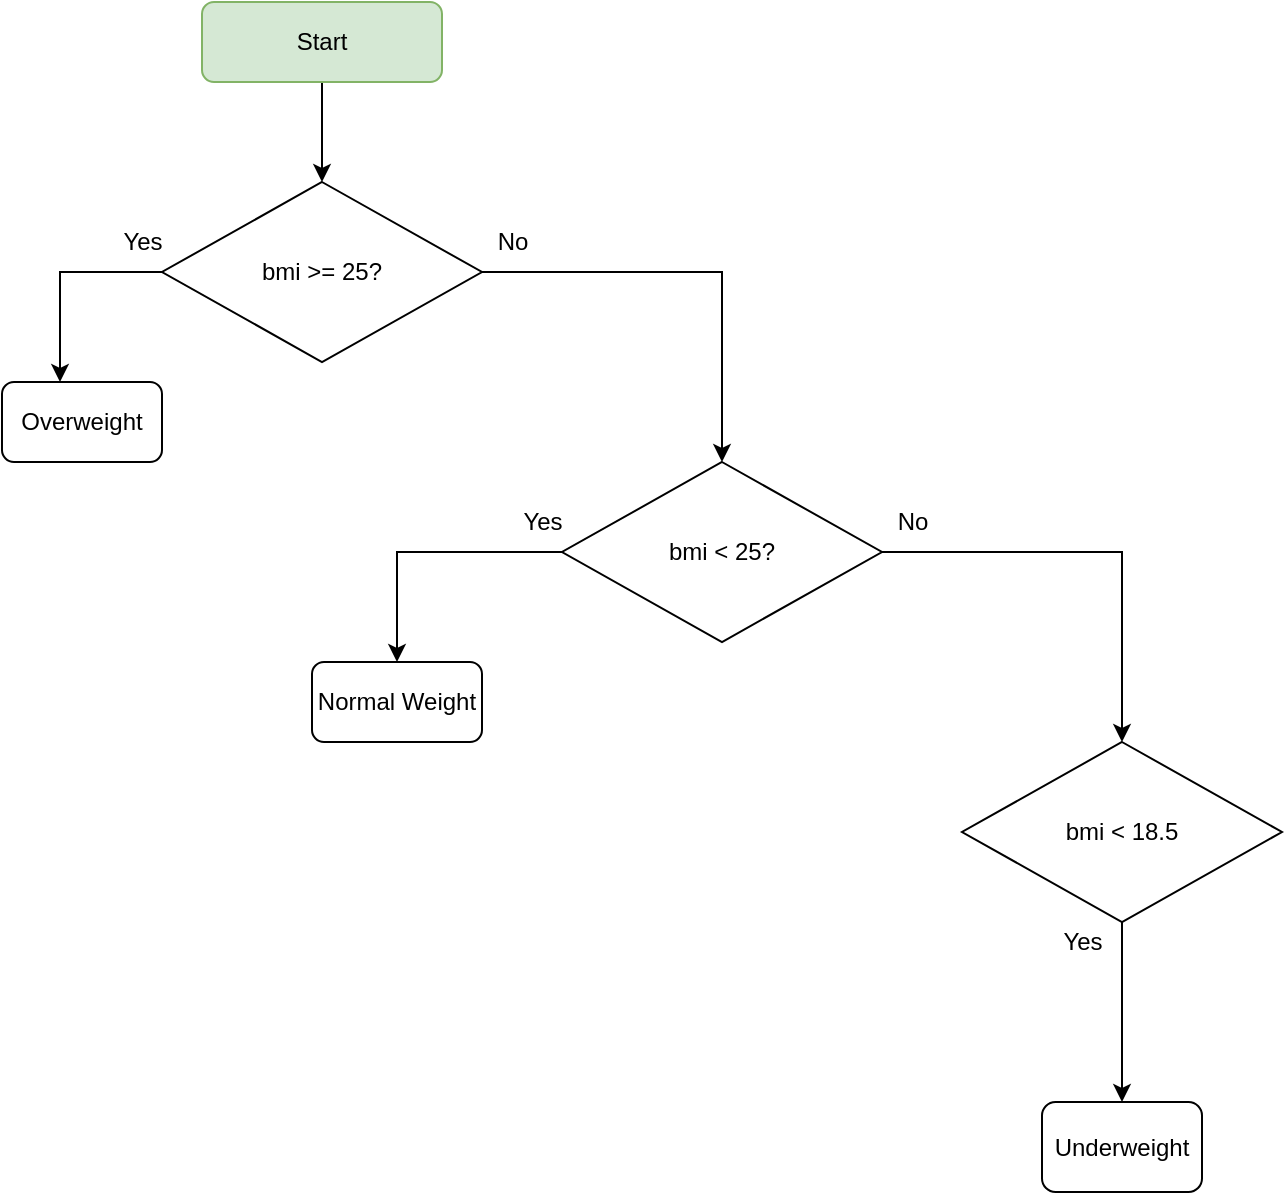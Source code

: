<mxfile version="28.2.0">
  <diagram name="Page-1" id="gFdiR36BKOuymoDbsfdL">
    <mxGraphModel dx="1426" dy="743" grid="1" gridSize="10" guides="1" tooltips="1" connect="1" arrows="1" fold="1" page="1" pageScale="1" pageWidth="850" pageHeight="1100" math="0" shadow="0">
      <root>
        <mxCell id="0" />
        <mxCell id="1" parent="0" />
        <mxCell id="DGAj23DFqnA725ZvXxEH-4" value="" style="edgeStyle=orthogonalEdgeStyle;rounded=0;orthogonalLoop=1;jettySize=auto;html=1;" edge="1" parent="1" source="DGAj23DFqnA725ZvXxEH-1" target="DGAj23DFqnA725ZvXxEH-2">
          <mxGeometry relative="1" as="geometry" />
        </mxCell>
        <mxCell id="DGAj23DFqnA725ZvXxEH-1" value="Start" style="rounded=1;whiteSpace=wrap;html=1;fillColor=#d5e8d4;strokeColor=#82b366;" vertex="1" parent="1">
          <mxGeometry x="140" y="50" width="120" height="40" as="geometry" />
        </mxCell>
        <mxCell id="DGAj23DFqnA725ZvXxEH-20" value="" style="edgeStyle=orthogonalEdgeStyle;rounded=0;orthogonalLoop=1;jettySize=auto;html=1;" edge="1" parent="1" source="DGAj23DFqnA725ZvXxEH-2" target="DGAj23DFqnA725ZvXxEH-19">
          <mxGeometry relative="1" as="geometry" />
        </mxCell>
        <mxCell id="DGAj23DFqnA725ZvXxEH-2" value="bmi &amp;gt;= 25?" style="rhombus;whiteSpace=wrap;html=1;" vertex="1" parent="1">
          <mxGeometry x="120" y="140" width="160" height="90" as="geometry" />
        </mxCell>
        <mxCell id="DGAj23DFqnA725ZvXxEH-5" value="No" style="text;html=1;align=center;verticalAlign=middle;resizable=0;points=[];autosize=1;" vertex="1" parent="1">
          <mxGeometry x="280" y="160" width="30" height="20" as="geometry" />
        </mxCell>
        <mxCell id="DGAj23DFqnA725ZvXxEH-6" value="Overweight" style="rounded=1;whiteSpace=wrap;html=1;" vertex="1" parent="1">
          <mxGeometry x="40" y="240" width="80" height="40" as="geometry" />
        </mxCell>
        <mxCell id="DGAj23DFqnA725ZvXxEH-12" style="edgeStyle=orthogonalEdgeStyle;rounded=0;orthogonalLoop=1;jettySize=auto;html=1;entryX=0.414;entryY=0;entryDx=0;entryDy=0;entryPerimeter=0;" edge="1" parent="1">
          <mxGeometry relative="1" as="geometry">
            <mxPoint x="69" y="240" as="targetPoint" />
            <Array as="points">
              <mxPoint x="69" y="185" />
            </Array>
            <mxPoint x="120" y="185" as="sourcePoint" />
          </mxGeometry>
        </mxCell>
        <mxCell id="DGAj23DFqnA725ZvXxEH-13" value="Yes" style="text;html=1;align=center;verticalAlign=middle;resizable=0;points=[];autosize=1;" vertex="1" parent="1">
          <mxGeometry x="90" y="160" width="40" height="20" as="geometry" />
        </mxCell>
        <mxCell id="DGAj23DFqnA725ZvXxEH-23" value="" style="edgeStyle=orthogonalEdgeStyle;rounded=0;orthogonalLoop=1;jettySize=auto;html=1;" edge="1" parent="1" source="DGAj23DFqnA725ZvXxEH-19" target="DGAj23DFqnA725ZvXxEH-22">
          <mxGeometry relative="1" as="geometry" />
        </mxCell>
        <mxCell id="DGAj23DFqnA725ZvXxEH-27" value="" style="edgeStyle=orthogonalEdgeStyle;rounded=0;orthogonalLoop=1;jettySize=auto;html=1;" edge="1" parent="1" source="DGAj23DFqnA725ZvXxEH-19" target="DGAj23DFqnA725ZvXxEH-26">
          <mxGeometry relative="1" as="geometry" />
        </mxCell>
        <mxCell id="DGAj23DFqnA725ZvXxEH-19" value="bmi &amp;lt; 25?" style="rhombus;whiteSpace=wrap;html=1;" vertex="1" parent="1">
          <mxGeometry x="320" y="280" width="160" height="90" as="geometry" />
        </mxCell>
        <mxCell id="DGAj23DFqnA725ZvXxEH-22" value="Normal Weight" style="rounded=1;whiteSpace=wrap;html=1;" vertex="1" parent="1">
          <mxGeometry x="195" y="380" width="85" height="40" as="geometry" />
        </mxCell>
        <mxCell id="DGAj23DFqnA725ZvXxEH-25" value="Yes" style="text;html=1;align=center;verticalAlign=middle;resizable=0;points=[];autosize=1;" vertex="1" parent="1">
          <mxGeometry x="290" y="300" width="40" height="20" as="geometry" />
        </mxCell>
        <mxCell id="DGAj23DFqnA725ZvXxEH-30" value="" style="edgeStyle=orthogonalEdgeStyle;rounded=0;orthogonalLoop=1;jettySize=auto;html=1;" edge="1" parent="1" source="DGAj23DFqnA725ZvXxEH-26" target="DGAj23DFqnA725ZvXxEH-29">
          <mxGeometry relative="1" as="geometry" />
        </mxCell>
        <mxCell id="DGAj23DFqnA725ZvXxEH-26" value="bmi &amp;lt; 18.5" style="rhombus;whiteSpace=wrap;html=1;" vertex="1" parent="1">
          <mxGeometry x="520" y="420" width="160" height="90" as="geometry" />
        </mxCell>
        <mxCell id="DGAj23DFqnA725ZvXxEH-28" value="No" style="text;html=1;align=center;verticalAlign=middle;resizable=0;points=[];autosize=1;" vertex="1" parent="1">
          <mxGeometry x="480" y="300" width="30" height="20" as="geometry" />
        </mxCell>
        <mxCell id="DGAj23DFqnA725ZvXxEH-29" value="Underweight" style="rounded=1;whiteSpace=wrap;html=1;" vertex="1" parent="1">
          <mxGeometry x="560" y="600" width="80" height="45" as="geometry" />
        </mxCell>
        <mxCell id="DGAj23DFqnA725ZvXxEH-31" value="Yes" style="text;html=1;align=center;verticalAlign=middle;resizable=0;points=[];autosize=1;" vertex="1" parent="1">
          <mxGeometry x="560" y="510" width="40" height="20" as="geometry" />
        </mxCell>
      </root>
    </mxGraphModel>
  </diagram>
</mxfile>
